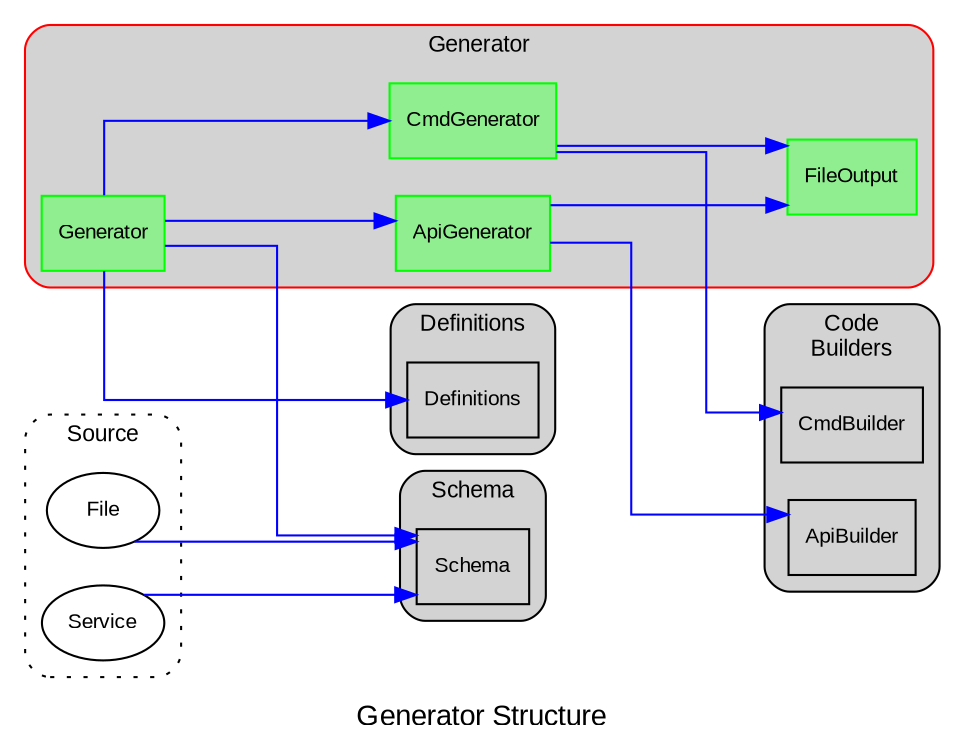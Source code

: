 digraph example {
    rankdir=LR; // Set the rankdir attribute to LR
    compound=true;

    label = "Generator Structure";
    fontname="Arial";
    edge [
        color="blue", 
        style="ortho", 
        fontsize=10,
        fontname="Arial";
    ];
    splines=ortho
    // concentrate=true

    node [
        shape=box, 
        fillcolor="white", 
        color="black", 
        fontname="Arial", 
        fontsize=10
    ];

    // Increase the spacing between subgraphs
    ranksep=1.5
    ; // Adjust the value as needed
    

    subgraph cluster_generator {
        style="rounded,filled";        
        label="Generator";
        fillcolor="lightgrey";

        color="red"
        fontsize=11
		node [style=filled,color=green, fillcolor=lightgreen];

        Generator;
        ApiGenerator;
        CmdGenerator;
        FileOutput;

        Generator -> ApiGenerator;
        Generator -> CmdGenerator;
        CmdGenerator -> FileOutput;
        ApiGenerator -> FileOutput;
    }

    subgraph cluster_definitions {
        style="rounded,filled";        
        label="Definitions";
        fillcolor="white";
        color="black";
        fontsize=11
        fillcolor="lightgrey";


        Definitions;
    }

    subgraph cluster_schema {
        style="rounded,filled";        
        label="Schema";
        fillcolor="white";
        color="black";
        fontsize=11
        fillcolor="lightgrey";

        Schema;
    }

    subgraph cluster_builders {
        style="rounded,filled";        
        label="Code\nBuilders";
        fillcolor="white";
        color="black";
        fontsize=11
        fillcolor="lightgrey";

        ApiBuilder;
        CmdBuilder;
    }

    subgraph cluster_source {
        style="rounded,filled,dotted"; // Add dotted outline        
        label="Source";
        // labelloc=b;
        fillcolor="white";
        color="black";
        fontsize=11
        node [shape=ellipse];
        // margin="15, 5";

        File;
        Service;
    }


    Service -> Schema;
    File -> Schema;
    Generator -> Schema;
    Generator -> Definitions;
    ApiGenerator -> ApiBuilder;
    CmdGenerator -> CmdBuilder;
    // Schema -> Service; [lhead=cluster_source, xlabel="⇧(json)"]
    // Schema -> File;


    
}
